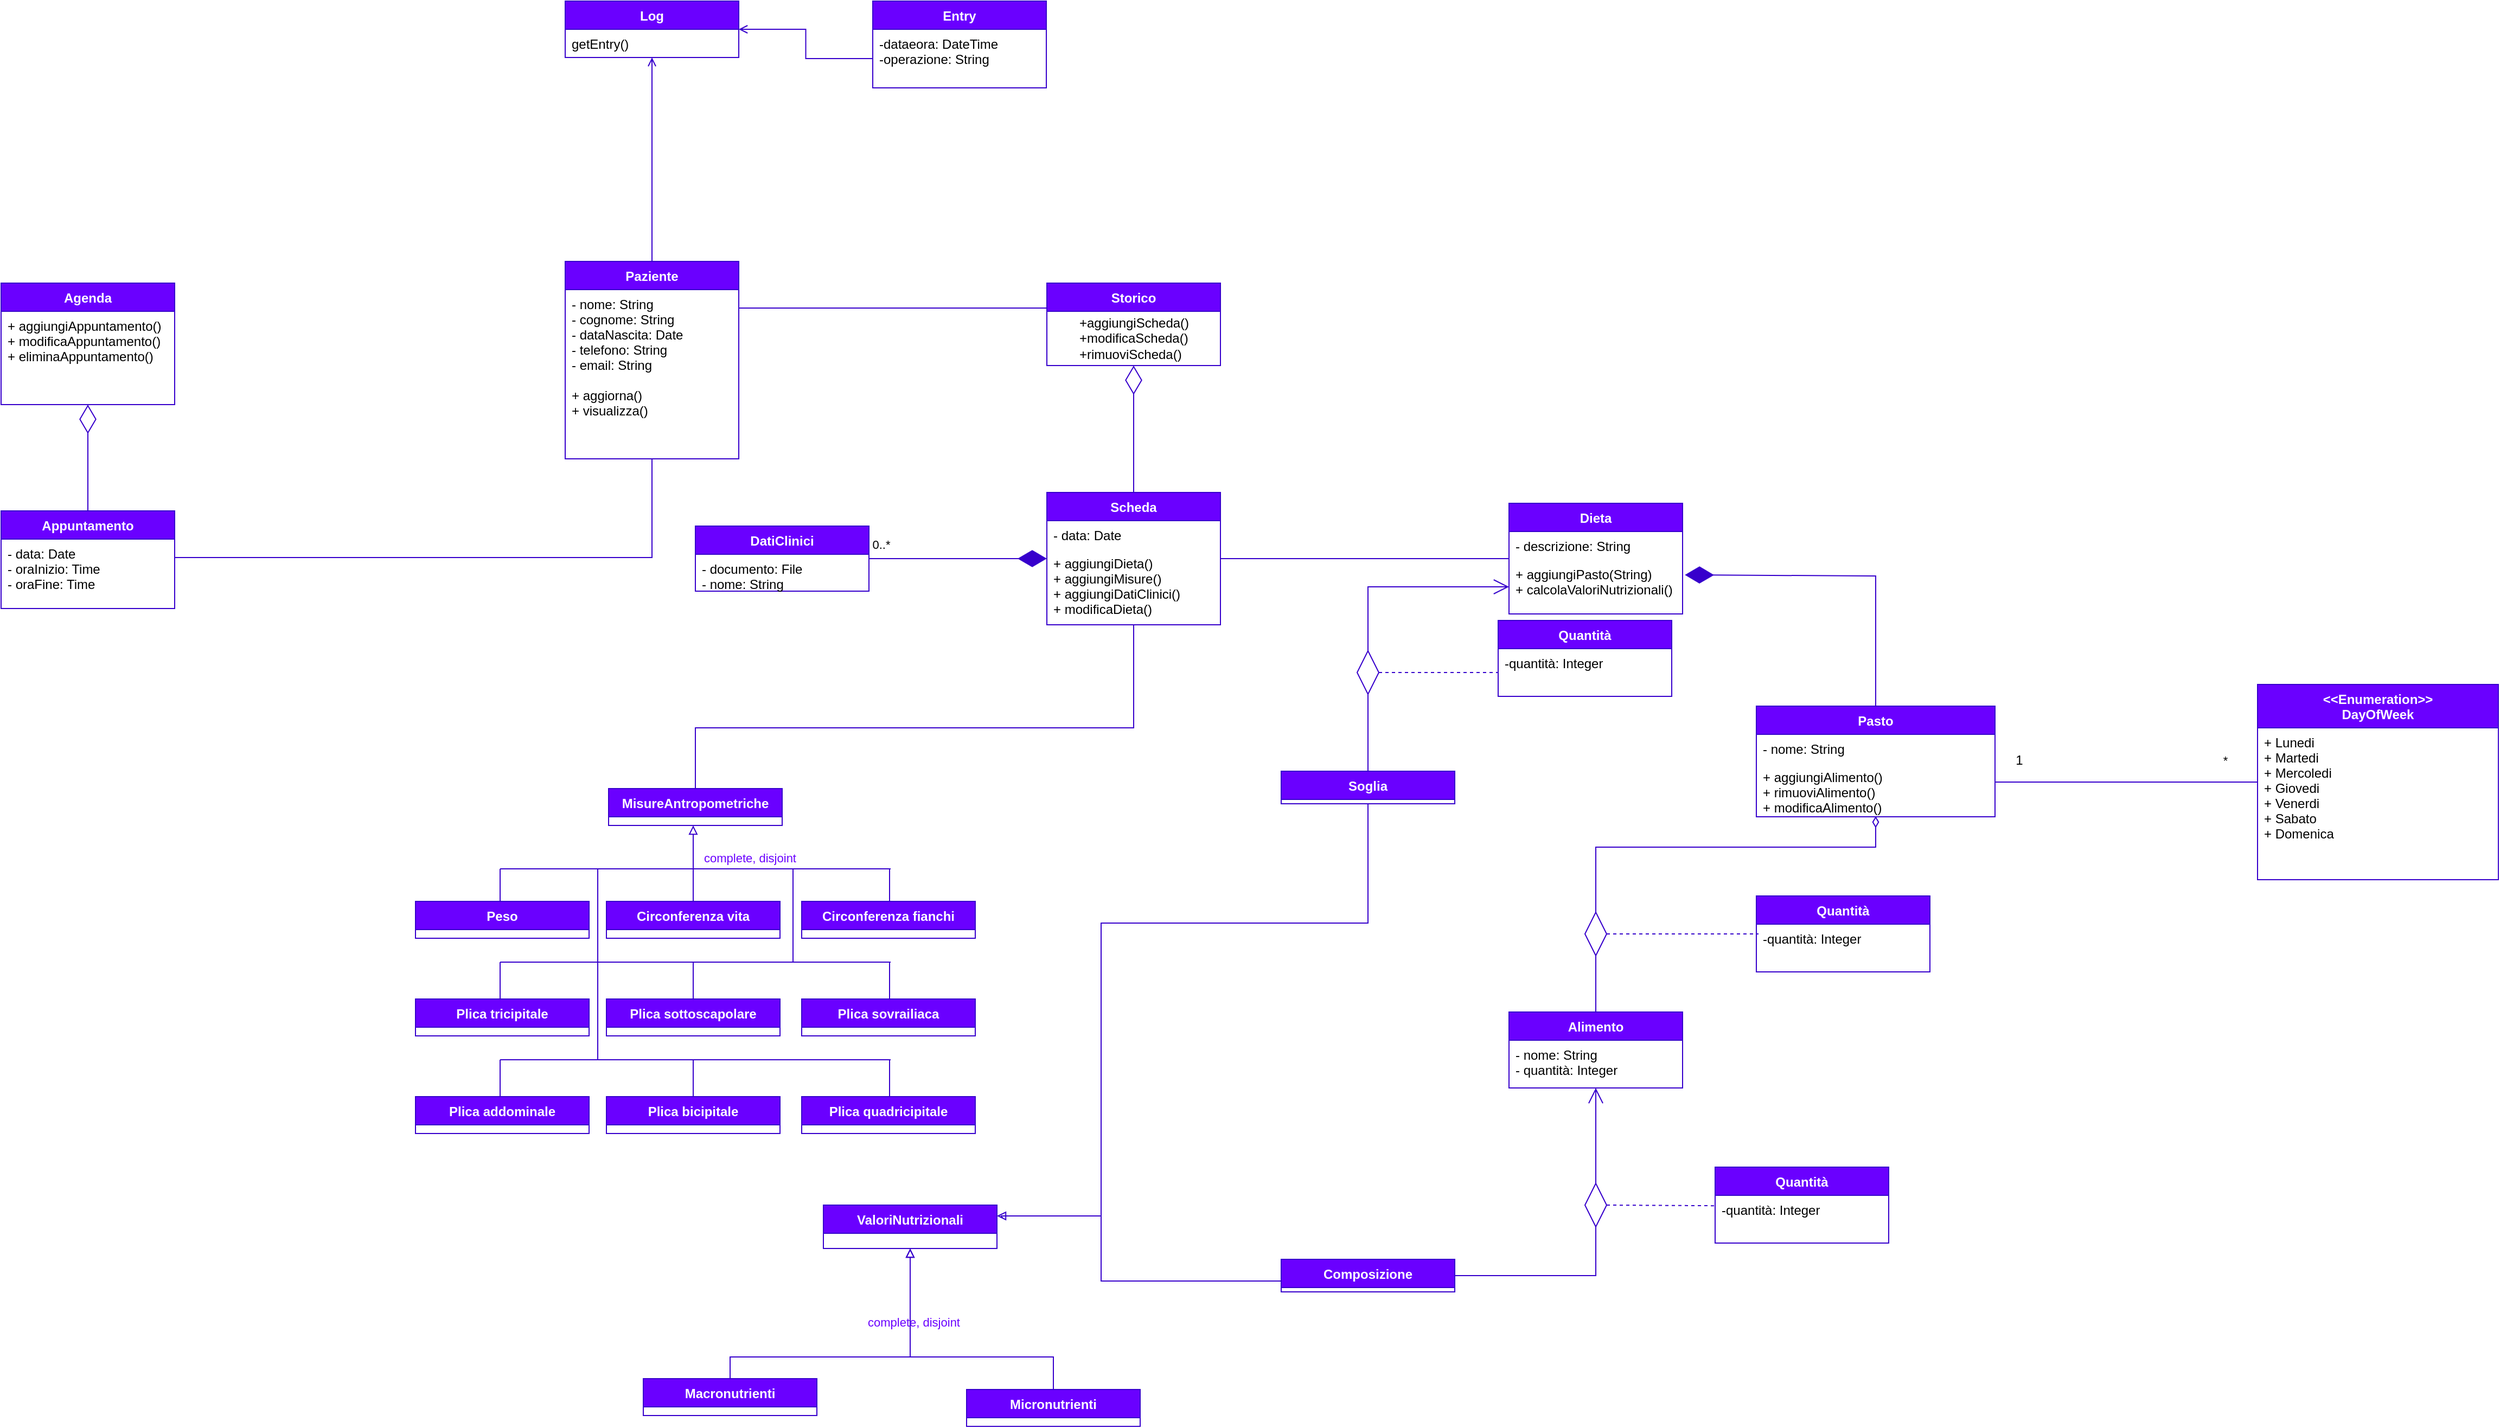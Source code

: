 <mxfile version="18.1.2" type="device"><diagram id="CF-CN9mxn05kVz-OpUtG" name="Page-1"><mxGraphModel dx="1887" dy="900" grid="1" gridSize="10" guides="1" tooltips="1" connect="1" arrows="1" fold="1" page="1" pageScale="1" pageWidth="827" pageHeight="1169" math="0" shadow="0"><root><mxCell id="0"/><mxCell id="1" parent="0"/><mxCell id="SzVYl2OptCZVlFIgxZ-r-578" style="edgeStyle=orthogonalEdgeStyle;rounded=0;orthogonalLoop=1;jettySize=auto;html=1;fillColor=#6a00ff;strokeColor=#3700CC;endArrow=open;endFill=0;" parent="1" source="SzVYl2OptCZVlFIgxZ-r-579" target="SzVYl2OptCZVlFIgxZ-r-628" edge="1"><mxGeometry relative="1" as="geometry"/></mxCell><mxCell id="SzVYl2OptCZVlFIgxZ-r-579" value="Paziente" style="swimlane;fontStyle=1;align=center;verticalAlign=top;childLayout=stackLayout;horizontal=1;startSize=26;horizontalStack=0;resizeParent=1;resizeParentMax=0;resizeLast=0;collapsible=1;marginBottom=0;fillColor=#6a00ff;fontColor=#ffffff;strokeColor=#3700CC;" parent="1" vertex="1"><mxGeometry x="1020" y="420" width="160" height="182" as="geometry"/></mxCell><mxCell id="SzVYl2OptCZVlFIgxZ-r-580" value="- nome: String&#xA;- cognome: String&#xA;- dataNascita: Date&#xA;- telefono: String&#xA;- email: String&#xA;&#xA;" style="text;align=left;verticalAlign=top;spacingLeft=4;spacingRight=4;overflow=hidden;rotatable=0;points=[[0,0.5],[1,0.5]];portConstraint=eastwest;" parent="SzVYl2OptCZVlFIgxZ-r-579" vertex="1"><mxGeometry y="26" width="160" height="84" as="geometry"/></mxCell><mxCell id="SzVYl2OptCZVlFIgxZ-r-581" value="+ aggiorna()&#xA;+ visualizza()" style="text;align=left;verticalAlign=top;spacingLeft=4;spacingRight=4;overflow=hidden;rotatable=0;points=[[0,0.5],[1,0.5]];portConstraint=eastwest;" parent="SzVYl2OptCZVlFIgxZ-r-579" vertex="1"><mxGeometry y="110" width="160" height="72" as="geometry"/></mxCell><mxCell id="SzVYl2OptCZVlFIgxZ-r-582" value="Scheda" style="swimlane;fontStyle=1;align=center;verticalAlign=top;childLayout=stackLayout;horizontal=1;startSize=26;horizontalStack=0;resizeParent=1;resizeParentMax=0;resizeLast=0;collapsible=1;marginBottom=0;fillColor=#6a00ff;fontColor=#ffffff;strokeColor=#3700CC;" parent="1" vertex="1"><mxGeometry x="1464" y="633" width="160" height="122" as="geometry"/></mxCell><mxCell id="SzVYl2OptCZVlFIgxZ-r-583" value="- data: Date" style="text;align=left;verticalAlign=top;spacingLeft=4;spacingRight=4;overflow=hidden;rotatable=0;points=[[0,0.5],[1,0.5]];portConstraint=eastwest;" parent="SzVYl2OptCZVlFIgxZ-r-582" vertex="1"><mxGeometry y="26" width="160" height="26" as="geometry"/></mxCell><mxCell id="SzVYl2OptCZVlFIgxZ-r-584" value="+ aggiungiDieta()&#xA;+ aggiungiMisure()&#xA;+ aggiungiDatiClinici()&#xA;+ modificaDieta()" style="text;align=left;verticalAlign=top;spacingLeft=4;spacingRight=4;overflow=hidden;rotatable=0;points=[[0,0.5],[1,0.5]];portConstraint=eastwest;" parent="SzVYl2OptCZVlFIgxZ-r-582" vertex="1"><mxGeometry y="52" width="160" height="70" as="geometry"/></mxCell><mxCell id="SzVYl2OptCZVlFIgxZ-r-585" value="Storico" style="swimlane;fontStyle=1;align=center;verticalAlign=top;childLayout=stackLayout;horizontal=1;startSize=26;horizontalStack=0;resizeParent=1;resizeParentMax=0;resizeLast=0;collapsible=1;marginBottom=0;fillColor=#6a00ff;fontColor=#ffffff;strokeColor=#3700CC;" parent="1" vertex="1"><mxGeometry x="1464" y="440" width="160" height="76" as="geometry"/></mxCell><mxCell id="SzVYl2OptCZVlFIgxZ-r-586" value="&lt;div style=&quot;text-align: left&quot;&gt;&lt;span&gt;+aggiungiScheda()&lt;/span&gt;&lt;/div&gt;&lt;div style=&quot;text-align: left&quot;&gt;&lt;span&gt;+modificaScheda()&lt;/span&gt;&lt;/div&gt;&lt;div style=&quot;text-align: left&quot;&gt;&lt;span&gt;+rimuoviScheda()&lt;/span&gt;&lt;/div&gt;" style="text;html=1;align=center;verticalAlign=middle;resizable=0;points=[];autosize=1;" parent="SzVYl2OptCZVlFIgxZ-r-585" vertex="1"><mxGeometry y="26" width="160" height="50" as="geometry"/></mxCell><mxCell id="SzVYl2OptCZVlFIgxZ-r-587" value="Pasto" style="swimlane;fontStyle=1;align=center;verticalAlign=top;childLayout=stackLayout;horizontal=1;startSize=26;horizontalStack=0;resizeParent=1;resizeParentMax=0;resizeLast=0;collapsible=1;marginBottom=0;fillColor=#6a00ff;fontColor=#ffffff;strokeColor=#3700CC;" parent="1" vertex="1"><mxGeometry x="2118" y="830" width="220" height="102" as="geometry"/></mxCell><mxCell id="SzVYl2OptCZVlFIgxZ-r-588" value="- nome: String" style="text;align=left;verticalAlign=top;spacingLeft=4;spacingRight=4;overflow=hidden;rotatable=0;points=[[0,0.5],[1,0.5]];portConstraint=eastwest;" parent="SzVYl2OptCZVlFIgxZ-r-587" vertex="1"><mxGeometry y="26" width="220" height="26" as="geometry"/></mxCell><mxCell id="SzVYl2OptCZVlFIgxZ-r-589" value="+ aggiungiAlimento()&#xA;+ rimuoviAlimento()&#xA;+ modificaAlimento()&#xA;" style="text;align=left;verticalAlign=top;spacingLeft=4;spacingRight=4;overflow=hidden;rotatable=0;points=[[0,0.5],[1,0.5]];portConstraint=eastwest;" parent="SzVYl2OptCZVlFIgxZ-r-587" vertex="1"><mxGeometry y="52" width="220" height="50" as="geometry"/></mxCell><mxCell id="SzVYl2OptCZVlFIgxZ-r-590" value="Alimento" style="swimlane;fontStyle=1;align=center;verticalAlign=top;childLayout=stackLayout;horizontal=1;startSize=26;horizontalStack=0;resizeParent=1;resizeParentMax=0;resizeLast=0;collapsible=1;marginBottom=0;fillColor=#6a00ff;fontColor=#ffffff;strokeColor=#3700CC;" parent="1" vertex="1"><mxGeometry x="1890" y="1112" width="160" height="70" as="geometry"/></mxCell><mxCell id="SzVYl2OptCZVlFIgxZ-r-591" value="- nome: String&#xA;- quantità: Integer" style="text;align=left;verticalAlign=top;spacingLeft=4;spacingRight=4;overflow=hidden;rotatable=0;points=[[0,0.5],[1,0.5]];portConstraint=eastwest;" parent="SzVYl2OptCZVlFIgxZ-r-590" vertex="1"><mxGeometry y="26" width="160" height="44" as="geometry"/></mxCell><mxCell id="SzVYl2OptCZVlFIgxZ-r-592" value="ValoriNutrizionali" style="swimlane;fontStyle=1;align=center;verticalAlign=top;childLayout=stackLayout;horizontal=1;startSize=26;horizontalStack=0;resizeParent=1;resizeParentMax=0;resizeLast=0;collapsible=1;marginBottom=0;fillColor=#6a00ff;fontColor=#ffffff;strokeColor=#3700CC;" parent="1" vertex="1"><mxGeometry x="1258" y="1290" width="160" height="40" as="geometry"/></mxCell><mxCell id="SzVYl2OptCZVlFIgxZ-r-593" style="edgeStyle=orthogonalEdgeStyle;rounded=0;orthogonalLoop=1;jettySize=auto;html=1;exitX=0.5;exitY=0;exitDx=0;exitDy=0;endArrow=block;endFill=0;fillColor=#6a00ff;strokeColor=#3700CC;" parent="1" source="SzVYl2OptCZVlFIgxZ-r-594" target="SzVYl2OptCZVlFIgxZ-r-592" edge="1"><mxGeometry relative="1" as="geometry"><Array as="points"><mxPoint x="1172" y="1430"/><mxPoint x="1338" y="1430"/></Array></mxGeometry></mxCell><mxCell id="SzVYl2OptCZVlFIgxZ-r-594" value="Macronutrienti" style="swimlane;fontStyle=1;align=center;verticalAlign=top;childLayout=stackLayout;horizontal=1;startSize=26;horizontalStack=0;resizeParent=1;resizeParentMax=0;resizeLast=0;collapsible=1;marginBottom=0;fillColor=#6a00ff;fontColor=#ffffff;strokeColor=#3700CC;" parent="1" vertex="1"><mxGeometry x="1092" y="1450" width="160" height="34" as="geometry"/></mxCell><mxCell id="SzVYl2OptCZVlFIgxZ-r-595" style="edgeStyle=orthogonalEdgeStyle;rounded=0;orthogonalLoop=1;jettySize=auto;html=1;endArrow=block;endFill=0;entryX=0.5;entryY=1;entryDx=0;entryDy=0;fillColor=#6a00ff;strokeColor=#3700CC;exitX=0.5;exitY=0;exitDx=0;exitDy=0;" parent="1" target="SzVYl2OptCZVlFIgxZ-r-592" edge="1" source="SzVYl2OptCZVlFIgxZ-r-598"><mxGeometry relative="1" as="geometry"><Array as="points"><mxPoint x="1470" y="1430"/><mxPoint x="1338" y="1430"/></Array><mxPoint x="2071" y="1490" as="sourcePoint"/><mxPoint x="1364" y="1380" as="targetPoint"/></mxGeometry></mxCell><mxCell id="SzVYl2OptCZVlFIgxZ-r-596" value="complete, disjoint" style="edgeLabel;html=1;align=center;verticalAlign=middle;resizable=0;points=[];labelBackgroundColor=none;fontColor=#6A00FF;" parent="SzVYl2OptCZVlFIgxZ-r-595" vertex="1" connectable="0"><mxGeometry x="0.411" y="-1" relative="1" as="geometry"><mxPoint x="2" y="-9" as="offset"/></mxGeometry></mxCell><mxCell id="SzVYl2OptCZVlFIgxZ-r-598" value="Micronutrienti" style="swimlane;fontStyle=1;align=center;verticalAlign=top;childLayout=stackLayout;horizontal=1;startSize=26;horizontalStack=0;resizeParent=1;resizeParentMax=0;resizeLast=0;collapsible=1;marginBottom=0;fillColor=#6a00ff;fontColor=#ffffff;strokeColor=#3700CC;" parent="1" vertex="1"><mxGeometry x="1390" y="1460" width="160" height="34" as="geometry"/></mxCell><mxCell id="SzVYl2OptCZVlFIgxZ-r-608" value="MisureAntropometriche" style="swimlane;fontStyle=1;align=center;verticalAlign=top;childLayout=stackLayout;horizontal=1;startSize=26;horizontalStack=0;resizeParent=1;resizeParentMax=0;resizeLast=0;collapsible=1;marginBottom=0;fillColor=#6a00ff;fontColor=#ffffff;strokeColor=#3700CC;" parent="1" vertex="1"><mxGeometry x="1060" y="906" width="160" height="34" as="geometry"/></mxCell><mxCell id="SzVYl2OptCZVlFIgxZ-r-609" value="Agenda" style="swimlane;fontStyle=1;align=center;verticalAlign=top;childLayout=stackLayout;horizontal=1;startSize=26;horizontalStack=0;resizeParent=1;resizeParentMax=0;resizeLast=0;collapsible=1;marginBottom=0;fillColor=#6a00ff;fontColor=#ffffff;strokeColor=#3700CC;" parent="1" vertex="1"><mxGeometry x="500" y="440" width="160" height="112" as="geometry"/></mxCell><mxCell id="SzVYl2OptCZVlFIgxZ-r-610" value="+ aggiungiAppuntamento()&#xA;+ modificaAppuntamento()&#xA;+ eliminaAppuntamento()" style="text;align=left;verticalAlign=top;spacingLeft=4;spacingRight=4;overflow=hidden;rotatable=0;points=[[0,0.5],[1,0.5]];portConstraint=eastwest;" parent="SzVYl2OptCZVlFIgxZ-r-609" vertex="1"><mxGeometry y="26" width="160" height="86" as="geometry"/></mxCell><mxCell id="SzVYl2OptCZVlFIgxZ-r-611" value="Appuntamento" style="swimlane;fontStyle=1;align=center;verticalAlign=top;childLayout=stackLayout;horizontal=1;startSize=26;horizontalStack=0;resizeParent=1;resizeParentMax=0;resizeLast=0;collapsible=1;marginBottom=0;fillColor=#6a00ff;fontColor=#ffffff;strokeColor=#3700CC;" parent="1" vertex="1"><mxGeometry x="500" y="650" width="160" height="90" as="geometry"/></mxCell><mxCell id="SzVYl2OptCZVlFIgxZ-r-612" value="- data: Date&#xA;- oraInizio: Time&#xA;- oraFine: Time&#xA;" style="text;align=left;verticalAlign=top;spacingLeft=4;spacingRight=4;overflow=hidden;rotatable=0;points=[[0,0.5],[1,0.5]];portConstraint=eastwest;" parent="SzVYl2OptCZVlFIgxZ-r-611" vertex="1"><mxGeometry y="26" width="160" height="64" as="geometry"/></mxCell><mxCell id="SzVYl2OptCZVlFIgxZ-r-613" value="Dieta" style="swimlane;fontStyle=1;align=center;verticalAlign=top;childLayout=stackLayout;horizontal=1;startSize=26;horizontalStack=0;resizeParent=1;resizeParentMax=0;resizeLast=0;collapsible=1;marginBottom=0;fillColor=#6a00ff;fontColor=#ffffff;strokeColor=#3700CC;" parent="1" vertex="1"><mxGeometry x="1890" y="643" width="160" height="102" as="geometry"/></mxCell><mxCell id="SzVYl2OptCZVlFIgxZ-r-614" value="- descrizione: String" style="text;align=left;verticalAlign=top;spacingLeft=4;spacingRight=4;overflow=hidden;rotatable=0;points=[[0,0.5],[1,0.5]];portConstraint=eastwest;" parent="SzVYl2OptCZVlFIgxZ-r-613" vertex="1"><mxGeometry y="26" width="160" height="26" as="geometry"/></mxCell><mxCell id="SzVYl2OptCZVlFIgxZ-r-615" value="+ aggiungiPasto(String)&#xA;+ calcolaValoriNutrizionali()" style="text;align=left;verticalAlign=top;spacingLeft=4;spacingRight=4;overflow=hidden;rotatable=0;points=[[0,0.5],[1,0.5]];portConstraint=eastwest;" parent="SzVYl2OptCZVlFIgxZ-r-613" vertex="1"><mxGeometry y="52" width="160" height="50" as="geometry"/></mxCell><mxCell id="SzVYl2OptCZVlFIgxZ-r-616" value="DatiClinici" style="swimlane;fontStyle=1;align=center;verticalAlign=top;childLayout=stackLayout;horizontal=1;startSize=26;horizontalStack=0;resizeParent=1;resizeParentMax=0;resizeLast=0;collapsible=1;marginBottom=0;fillColor=#6a00ff;fontColor=#ffffff;strokeColor=#3700CC;" parent="1" vertex="1"><mxGeometry x="1140" y="664" width="160" height="60" as="geometry"/></mxCell><mxCell id="SzVYl2OptCZVlFIgxZ-r-617" value="- documento: File&#xA;- nome: String" style="text;align=left;verticalAlign=top;spacingLeft=4;spacingRight=4;overflow=hidden;rotatable=0;points=[[0,0.5],[1,0.5]];portConstraint=eastwest;" parent="SzVYl2OptCZVlFIgxZ-r-616" vertex="1"><mxGeometry y="26" width="160" height="34" as="geometry"/></mxCell><mxCell id="SzVYl2OptCZVlFIgxZ-r-619" value="" style="endArrow=diamondThin;endFill=1;endSize=24;html=1;rounded=0;fillColor=#6a00ff;strokeColor=#3700CC;exitX=0.5;exitY=0;exitDx=0;exitDy=0;entryX=1.013;entryY=0.28;entryDx=0;entryDy=0;entryPerimeter=0;" parent="1" source="SzVYl2OptCZVlFIgxZ-r-587" target="SzVYl2OptCZVlFIgxZ-r-615" edge="1"><mxGeometry width="160" relative="1" as="geometry"><mxPoint x="1540" y="880" as="sourcePoint"/><mxPoint x="1700" y="880" as="targetPoint"/><Array as="points"><mxPoint x="2228" y="710"/></Array></mxGeometry></mxCell><mxCell id="SzVYl2OptCZVlFIgxZ-r-620" value="" style="endArrow=diamondThin;endFill=0;endSize=24;html=1;rounded=0;fillColor=#6a00ff;strokeColor=#3700CC;" parent="1" source="SzVYl2OptCZVlFIgxZ-r-582" target="SzVYl2OptCZVlFIgxZ-r-585" edge="1"><mxGeometry width="160" relative="1" as="geometry"><mxPoint x="1440" y="910" as="sourcePoint"/><mxPoint x="1600" y="910" as="targetPoint"/></mxGeometry></mxCell><mxCell id="SzVYl2OptCZVlFIgxZ-r-621" value="" style="endArrow=none;endFill=0;endSize=24;html=1;rounded=0;fillColor=#6a00ff;strokeColor=#3700CC;" parent="1" source="SzVYl2OptCZVlFIgxZ-r-613" target="SzVYl2OptCZVlFIgxZ-r-582" edge="1"><mxGeometry width="160" relative="1" as="geometry"><mxPoint x="1290" y="780" as="sourcePoint"/><mxPoint x="1450" y="780" as="targetPoint"/></mxGeometry></mxCell><mxCell id="SzVYl2OptCZVlFIgxZ-r-622" value="" style="endArrow=none;endFill=0;endSize=24;html=1;rounded=0;exitX=0.5;exitY=0;exitDx=0;exitDy=0;fillColor=#6a00ff;strokeColor=#3700CC;" parent="1" source="SzVYl2OptCZVlFIgxZ-r-608" target="SzVYl2OptCZVlFIgxZ-r-584" edge="1"><mxGeometry width="160" relative="1" as="geometry"><mxPoint x="1290" y="840" as="sourcePoint"/><mxPoint x="1450" y="840" as="targetPoint"/><Array as="points"><mxPoint x="1140" y="850"/><mxPoint x="1544" y="850"/></Array></mxGeometry></mxCell><mxCell id="SzVYl2OptCZVlFIgxZ-r-623" value="0..*" style="endArrow=diamondThin;endFill=1;endSize=24;html=1;rounded=0;fillColor=#6a00ff;strokeColor=#3700CC;" parent="1" source="SzVYl2OptCZVlFIgxZ-r-616" target="SzVYl2OptCZVlFIgxZ-r-582" edge="1"><mxGeometry x="-0.87" y="13" width="160" relative="1" as="geometry"><mxPoint x="1290" y="840" as="sourcePoint"/><mxPoint x="1450" y="840" as="targetPoint"/><mxPoint as="offset"/></mxGeometry></mxCell><mxCell id="SzVYl2OptCZVlFIgxZ-r-624" value="" style="endArrow=none;html=1;edgeStyle=orthogonalEdgeStyle;rounded=0;fillColor=#6a00ff;strokeColor=#3700CC;" parent="1" source="SzVYl2OptCZVlFIgxZ-r-579" target="SzVYl2OptCZVlFIgxZ-r-585" edge="1"><mxGeometry relative="1" as="geometry"><mxPoint x="1290" y="780" as="sourcePoint"/><mxPoint x="1450" y="780" as="targetPoint"/><Array as="points"><mxPoint x="1320" y="463"/><mxPoint x="1320" y="463"/></Array></mxGeometry></mxCell><mxCell id="SzVYl2OptCZVlFIgxZ-r-625" value="" style="endArrow=diamondThin;endFill=0;endSize=24;html=1;rounded=0;fillColor=#6a00ff;strokeColor=#3700CC;" parent="1" source="SzVYl2OptCZVlFIgxZ-r-611" target="SzVYl2OptCZVlFIgxZ-r-610" edge="1"><mxGeometry width="160" relative="1" as="geometry"><mxPoint x="1553.5" y="670" as="sourcePoint"/><mxPoint x="1553.5" y="516.0" as="targetPoint"/></mxGeometry></mxCell><mxCell id="SzVYl2OptCZVlFIgxZ-r-626" value="" style="endArrow=none;html=1;edgeStyle=orthogonalEdgeStyle;rounded=0;fillColor=#6a00ff;strokeColor=#3700CC;" parent="1" source="SzVYl2OptCZVlFIgxZ-r-611" target="SzVYl2OptCZVlFIgxZ-r-579" edge="1"><mxGeometry relative="1" as="geometry"><mxPoint x="1190" y="473.0" as="sourcePoint"/><mxPoint x="1473.5" y="473.0" as="targetPoint"/><Array as="points"><mxPoint x="1100" y="693"/></Array></mxGeometry></mxCell><mxCell id="SzVYl2OptCZVlFIgxZ-r-628" value="Log" style="swimlane;fontStyle=1;align=center;verticalAlign=top;childLayout=stackLayout;horizontal=1;startSize=26;horizontalStack=0;resizeParent=1;resizeParentMax=0;resizeLast=0;collapsible=1;marginBottom=0;fillColor=#6a00ff;fontColor=#ffffff;strokeColor=#3700CC;" parent="1" vertex="1"><mxGeometry x="1020" y="180" width="160" height="52" as="geometry"/></mxCell><mxCell id="SzVYl2OptCZVlFIgxZ-r-629" value="getEntry()" style="text;align=left;verticalAlign=top;spacingLeft=4;spacingRight=4;overflow=hidden;rotatable=0;points=[[0,0.5],[1,0.5]];portConstraint=eastwest;" parent="SzVYl2OptCZVlFIgxZ-r-628" vertex="1"><mxGeometry y="26" width="160" height="26" as="geometry"/></mxCell><mxCell id="SzVYl2OptCZVlFIgxZ-r-630" value="Entry" style="swimlane;fontStyle=1;align=center;verticalAlign=top;childLayout=stackLayout;horizontal=1;startSize=26;horizontalStack=0;resizeParent=1;resizeParentMax=0;resizeLast=0;collapsible=1;marginBottom=0;fillColor=#6a00ff;fontColor=#ffffff;strokeColor=#3700CC;" parent="1" vertex="1"><mxGeometry x="1303.5" y="180" width="160" height="80" as="geometry"/></mxCell><mxCell id="SzVYl2OptCZVlFIgxZ-r-631" value="-dataeora: DateTime&#xA;-operazione: String" style="text;align=left;verticalAlign=top;spacingLeft=4;spacingRight=4;overflow=hidden;rotatable=0;points=[[0,0.5],[1,0.5]];portConstraint=eastwest;" parent="SzVYl2OptCZVlFIgxZ-r-630" vertex="1"><mxGeometry y="26" width="160" height="54" as="geometry"/></mxCell><mxCell id="SzVYl2OptCZVlFIgxZ-r-632" style="edgeStyle=orthogonalEdgeStyle;rounded=0;orthogonalLoop=1;jettySize=auto;html=1;fillColor=#6a00ff;strokeColor=#3700CC;endArrow=open;endFill=0;" parent="1" source="SzVYl2OptCZVlFIgxZ-r-631" target="SzVYl2OptCZVlFIgxZ-r-628" edge="1"><mxGeometry relative="1" as="geometry"/></mxCell><mxCell id="SzVYl2OptCZVlFIgxZ-r-633" style="edgeStyle=orthogonalEdgeStyle;rounded=0;orthogonalLoop=1;jettySize=auto;html=1;entryX=1;entryY=0.25;entryDx=0;entryDy=0;endArrow=block;endFill=0;fillColor=#6a00ff;strokeColor=#3700CC;" parent="1" source="SzVYl2OptCZVlFIgxZ-r-634" target="SzVYl2OptCZVlFIgxZ-r-592" edge="1"><mxGeometry relative="1" as="geometry"><Array as="points"><mxPoint x="1690" y="1360"/><mxPoint x="1514" y="1360"/><mxPoint x="1514" y="1312"/></Array></mxGeometry></mxCell><mxCell id="SzVYl2OptCZVlFIgxZ-r-634" value="Composizione" style="swimlane;fontStyle=1;align=center;verticalAlign=top;childLayout=stackLayout;horizontal=1;startSize=26;horizontalStack=0;resizeParent=1;resizeParentMax=0;resizeLast=0;collapsible=1;marginBottom=0;fillColor=#6a00ff;fontColor=#ffffff;strokeColor=#3700CC;" parent="1" vertex="1"><mxGeometry x="1680" y="1340" width="160" height="30" as="geometry"/></mxCell><mxCell id="SzVYl2OptCZVlFIgxZ-r-635" style="edgeStyle=orthogonalEdgeStyle;rounded=0;orthogonalLoop=1;jettySize=auto;html=1;entryX=1.035;entryY=0.283;entryDx=0;entryDy=0;endArrow=none;endFill=0;fillColor=#6a00ff;strokeColor=#3700CC;exitX=0.5;exitY=1;exitDx=0;exitDy=0;entryPerimeter=0;" parent="1" source="SzVYl2OptCZVlFIgxZ-r-636" edge="1" target="SzVYl2OptCZVlFIgxZ-r-592"><mxGeometry relative="1" as="geometry"><Array as="points"><mxPoint x="1760" y="1030"/><mxPoint x="1514" y="1030"/><mxPoint x="1514" y="1300"/><mxPoint x="1422" y="1300"/><mxPoint x="1422" y="1301"/></Array><mxPoint x="1680" y="920" as="sourcePoint"/><mxPoint x="1422" y="1312.5" as="targetPoint"/></mxGeometry></mxCell><mxCell id="SzVYl2OptCZVlFIgxZ-r-636" value="Soglia" style="swimlane;fontStyle=1;align=center;verticalAlign=top;childLayout=stackLayout;horizontal=1;startSize=26;horizontalStack=0;resizeParent=1;resizeParentMax=0;resizeLast=0;collapsible=1;marginBottom=0;fillColor=#6a00ff;fontColor=#ffffff;strokeColor=#3700CC;" parent="1" vertex="1"><mxGeometry x="1680" y="890" width="160" height="30" as="geometry"/></mxCell><mxCell id="SzVYl2OptCZVlFIgxZ-r-688" style="edgeStyle=orthogonalEdgeStyle;rounded=0;orthogonalLoop=1;jettySize=auto;html=1;startArrow=block;startFill=0;endArrow=none;endFill=0;fillColor=#6a00ff;strokeColor=#3700CC;" parent="1" edge="1"><mxGeometry relative="1" as="geometry"><mxPoint x="1138" y="976.0" as="targetPoint"/><mxPoint x="1138" y="940" as="sourcePoint"/><Array as="points"><mxPoint x="1138" y="950"/><mxPoint x="1138" y="950"/></Array></mxGeometry></mxCell><mxCell id="SzVYl2OptCZVlFIgxZ-r-689" value="Circonferenza vita" style="swimlane;fontStyle=1;align=center;verticalAlign=top;childLayout=stackLayout;horizontal=1;startSize=26;horizontalStack=0;resizeParent=1;resizeParentMax=0;resizeLast=0;collapsible=1;marginBottom=0;fillColor=#6a00ff;fontColor=#ffffff;strokeColor=#3700CC;" parent="1" vertex="1"><mxGeometry x="1058" y="1010" width="160" height="34" as="geometry"/></mxCell><mxCell id="SzVYl2OptCZVlFIgxZ-r-690" value="Peso" style="swimlane;fontStyle=1;align=center;verticalAlign=top;childLayout=stackLayout;horizontal=1;startSize=26;horizontalStack=0;resizeParent=1;resizeParentMax=0;resizeLast=0;collapsible=1;marginBottom=0;fillColor=#6a00ff;fontColor=#ffffff;strokeColor=#3700CC;" parent="1" vertex="1"><mxGeometry x="882" y="1010" width="160" height="34" as="geometry"/></mxCell><mxCell id="SzVYl2OptCZVlFIgxZ-r-691" value="Circonferenza fianchi" style="swimlane;fontStyle=1;align=center;verticalAlign=top;childLayout=stackLayout;horizontal=1;startSize=26;horizontalStack=0;resizeParent=1;resizeParentMax=0;resizeLast=0;collapsible=1;marginBottom=0;fillColor=#6a00ff;fontColor=#ffffff;strokeColor=#3700CC;" parent="1" vertex="1"><mxGeometry x="1238" y="1010" width="160" height="34" as="geometry"/></mxCell><mxCell id="SzVYl2OptCZVlFIgxZ-r-692" value="" style="endArrow=none;html=1;rounded=0;fillColor=#6a00ff;strokeColor=#3700CC;" parent="1" edge="1"><mxGeometry width="50" height="50" relative="1" as="geometry"><mxPoint x="960" y="980" as="sourcePoint"/><mxPoint x="1320" y="980" as="targetPoint"/></mxGeometry></mxCell><mxCell id="SzVYl2OptCZVlFIgxZ-r-693" value="complete, disjoint" style="edgeLabel;html=1;align=center;verticalAlign=middle;resizable=0;points=[];fontColor=#6A00FF;labelBackgroundColor=none;" parent="SzVYl2OptCZVlFIgxZ-r-692" vertex="1" connectable="0"><mxGeometry x="0.168" relative="1" as="geometry"><mxPoint x="20" y="-10" as="offset"/></mxGeometry></mxCell><mxCell id="SzVYl2OptCZVlFIgxZ-r-694" value="" style="endArrow=none;html=1;rounded=0;exitX=0.5;exitY=0;exitDx=0;exitDy=0;fillColor=#6a00ff;strokeColor=#3700CC;" parent="1" edge="1"><mxGeometry width="50" height="50" relative="1" as="geometry"><mxPoint x="960" y="1010" as="sourcePoint"/><mxPoint x="960" y="980" as="targetPoint"/></mxGeometry></mxCell><mxCell id="SzVYl2OptCZVlFIgxZ-r-695" value="" style="endArrow=none;html=1;rounded=0;exitX=0.5;exitY=0;exitDx=0;exitDy=0;fillColor=#6a00ff;strokeColor=#3700CC;" parent="1" edge="1"><mxGeometry width="50" height="50" relative="1" as="geometry"><mxPoint x="1138" y="1010" as="sourcePoint"/><mxPoint x="1138" y="976.0" as="targetPoint"/></mxGeometry></mxCell><mxCell id="SzVYl2OptCZVlFIgxZ-r-696" value="" style="endArrow=none;html=1;rounded=0;exitX=0.5;exitY=0;exitDx=0;exitDy=0;fillColor=#6a00ff;strokeColor=#3700CC;" parent="1" edge="1"><mxGeometry width="50" height="50" relative="1" as="geometry"><mxPoint x="1319" y="1010" as="sourcePoint"/><mxPoint x="1319" y="980" as="targetPoint"/></mxGeometry></mxCell><mxCell id="SzVYl2OptCZVlFIgxZ-r-700" value="Plica sottoscapolare" style="swimlane;fontStyle=1;align=center;verticalAlign=top;childLayout=stackLayout;horizontal=1;startSize=26;horizontalStack=0;resizeParent=1;resizeParentMax=0;resizeLast=0;collapsible=1;marginBottom=0;fillColor=#6a00ff;fontColor=#ffffff;strokeColor=#3700CC;" parent="1" vertex="1"><mxGeometry x="1058" y="1100" width="160" height="34" as="geometry"/></mxCell><mxCell id="SzVYl2OptCZVlFIgxZ-r-701" value="Plica tricipitale" style="swimlane;fontStyle=1;align=center;verticalAlign=top;childLayout=stackLayout;horizontal=1;startSize=26;horizontalStack=0;resizeParent=1;resizeParentMax=0;resizeLast=0;collapsible=1;marginBottom=0;fillColor=#6a00ff;fontColor=#ffffff;strokeColor=#3700CC;" parent="1" vertex="1"><mxGeometry x="882" y="1100" width="160" height="34" as="geometry"/></mxCell><mxCell id="SzVYl2OptCZVlFIgxZ-r-702" value="Plica sovrailiaca" style="swimlane;fontStyle=1;align=center;verticalAlign=top;childLayout=stackLayout;horizontal=1;startSize=26;horizontalStack=0;resizeParent=1;resizeParentMax=0;resizeLast=0;collapsible=1;marginBottom=0;fillColor=#6a00ff;fontColor=#ffffff;strokeColor=#3700CC;" parent="1" vertex="1"><mxGeometry x="1238" y="1100" width="160" height="34" as="geometry"/></mxCell><mxCell id="SzVYl2OptCZVlFIgxZ-r-703" value="" style="endArrow=none;html=1;rounded=0;fillColor=#6a00ff;strokeColor=#3700CC;" parent="1" edge="1"><mxGeometry width="50" height="50" relative="1" as="geometry"><mxPoint x="960" y="1066" as="sourcePoint"/><mxPoint x="1320" y="1066" as="targetPoint"/></mxGeometry></mxCell><mxCell id="SzVYl2OptCZVlFIgxZ-r-704" value="" style="endArrow=none;html=1;rounded=0;exitX=0.5;exitY=0;exitDx=0;exitDy=0;fillColor=#6a00ff;strokeColor=#3700CC;" parent="1" edge="1"><mxGeometry width="50" height="50" relative="1" as="geometry"><mxPoint x="960" y="1100" as="sourcePoint"/><mxPoint x="960" y="1066.0" as="targetPoint"/></mxGeometry></mxCell><mxCell id="SzVYl2OptCZVlFIgxZ-r-705" value="" style="endArrow=none;html=1;rounded=0;exitX=0.5;exitY=0;exitDx=0;exitDy=0;fillColor=#6a00ff;strokeColor=#3700CC;" parent="1" edge="1"><mxGeometry width="50" height="50" relative="1" as="geometry"><mxPoint x="1138" y="1100" as="sourcePoint"/><mxPoint x="1138" y="1066.0" as="targetPoint"/></mxGeometry></mxCell><mxCell id="SzVYl2OptCZVlFIgxZ-r-706" value="" style="endArrow=none;html=1;rounded=0;exitX=0.5;exitY=0;exitDx=0;exitDy=0;fillColor=#6a00ff;strokeColor=#3700CC;" parent="1" edge="1"><mxGeometry width="50" height="50" relative="1" as="geometry"><mxPoint x="1319" y="1100" as="sourcePoint"/><mxPoint x="1319" y="1066.0" as="targetPoint"/></mxGeometry></mxCell><mxCell id="SzVYl2OptCZVlFIgxZ-r-707" value="Plica bicipitale" style="swimlane;fontStyle=1;align=center;verticalAlign=top;childLayout=stackLayout;horizontal=1;startSize=26;horizontalStack=0;resizeParent=1;resizeParentMax=0;resizeLast=0;collapsible=1;marginBottom=0;fillColor=#6a00ff;fontColor=#ffffff;strokeColor=#3700CC;" parent="1" vertex="1"><mxGeometry x="1058" y="1190" width="160" height="34" as="geometry"/></mxCell><mxCell id="SzVYl2OptCZVlFIgxZ-r-708" value="Plica addominale" style="swimlane;fontStyle=1;align=center;verticalAlign=top;childLayout=stackLayout;horizontal=1;startSize=26;horizontalStack=0;resizeParent=1;resizeParentMax=0;resizeLast=0;collapsible=1;marginBottom=0;fillColor=#6a00ff;fontColor=#ffffff;strokeColor=#3700CC;" parent="1" vertex="1"><mxGeometry x="882" y="1190" width="160" height="34" as="geometry"/></mxCell><mxCell id="SzVYl2OptCZVlFIgxZ-r-709" value="Plica quadricipitale" style="swimlane;fontStyle=1;align=center;verticalAlign=top;childLayout=stackLayout;horizontal=1;startSize=26;horizontalStack=0;resizeParent=1;resizeParentMax=0;resizeLast=0;collapsible=1;marginBottom=0;fillColor=#6a00ff;fontColor=#ffffff;strokeColor=#3700CC;" parent="1" vertex="1"><mxGeometry x="1238" y="1190" width="160" height="34" as="geometry"/></mxCell><mxCell id="SzVYl2OptCZVlFIgxZ-r-710" value="" style="endArrow=none;html=1;rounded=0;fillColor=#6a00ff;strokeColor=#3700CC;" parent="1" edge="1"><mxGeometry width="50" height="50" relative="1" as="geometry"><mxPoint x="960" y="1156" as="sourcePoint"/><mxPoint x="1320" y="1156" as="targetPoint"/></mxGeometry></mxCell><mxCell id="SzVYl2OptCZVlFIgxZ-r-711" value="" style="endArrow=none;html=1;rounded=0;exitX=0.5;exitY=0;exitDx=0;exitDy=0;fillColor=#6a00ff;strokeColor=#3700CC;" parent="1" edge="1"><mxGeometry width="50" height="50" relative="1" as="geometry"><mxPoint x="960" y="1190" as="sourcePoint"/><mxPoint x="960" y="1156.0" as="targetPoint"/></mxGeometry></mxCell><mxCell id="SzVYl2OptCZVlFIgxZ-r-712" value="" style="endArrow=none;html=1;rounded=0;exitX=0.5;exitY=0;exitDx=0;exitDy=0;fillColor=#6a00ff;strokeColor=#3700CC;" parent="1" edge="1"><mxGeometry width="50" height="50" relative="1" as="geometry"><mxPoint x="1138" y="1190" as="sourcePoint"/><mxPoint x="1138" y="1156.0" as="targetPoint"/></mxGeometry></mxCell><mxCell id="SzVYl2OptCZVlFIgxZ-r-713" value="" style="endArrow=none;html=1;rounded=0;exitX=0.5;exitY=0;exitDx=0;exitDy=0;fillColor=#6a00ff;strokeColor=#3700CC;" parent="1" edge="1"><mxGeometry width="50" height="50" relative="1" as="geometry"><mxPoint x="1319" y="1190" as="sourcePoint"/><mxPoint x="1319" y="1156.0" as="targetPoint"/></mxGeometry></mxCell><mxCell id="SzVYl2OptCZVlFIgxZ-r-714" value="" style="endArrow=none;html=1;rounded=0;fillColor=#6a00ff;strokeColor=#3700CC;" parent="1" edge="1"><mxGeometry width="50" height="50" relative="1" as="geometry"><mxPoint x="1230" y="1066" as="sourcePoint"/><mxPoint x="1230" y="980" as="targetPoint"/></mxGeometry></mxCell><mxCell id="SzVYl2OptCZVlFIgxZ-r-715" value="" style="endArrow=none;html=1;rounded=0;startSize=11;fillColor=#6a00ff;strokeColor=#3700CC;" parent="1" edge="1"><mxGeometry width="50" height="50" relative="1" as="geometry"><mxPoint x="1050" y="1156" as="sourcePoint"/><mxPoint x="1050" y="980" as="targetPoint"/></mxGeometry></mxCell><mxCell id="SzVYl2OptCZVlFIgxZ-r-716" value="" style="rhombus;whiteSpace=wrap;html=1;direction=south;fillColor=#FFFFFF;fontColor=#ffffff;strokeColor=#3700CC;" parent="1" vertex="1"><mxGeometry x="1960" y="1020" width="20" height="40" as="geometry"/></mxCell><mxCell id="SzVYl2OptCZVlFIgxZ-r-717" value="" style="html=1;verticalAlign=bottom;endArrow=none;endSize=8;rounded=0;endFill=0;entryX=1;entryY=0.5;entryDx=0;entryDy=0;exitX=0.5;exitY=0;exitDx=0;exitDy=0;fillColor=#6a00ff;strokeColor=#3700CC;" parent="1" source="SzVYl2OptCZVlFIgxZ-r-590" target="SzVYl2OptCZVlFIgxZ-r-716" edge="1"><mxGeometry relative="1" as="geometry"><mxPoint x="1970" y="1080" as="sourcePoint"/><mxPoint x="1890" y="1080" as="targetPoint"/></mxGeometry></mxCell><mxCell id="SzVYl2OptCZVlFIgxZ-r-718" value="" style="html=1;verticalAlign=bottom;endArrow=diamondThin;endSize=8;rounded=0;endFill=0;entryX=0.5;entryY=0.989;entryDx=0;entryDy=0;exitX=0;exitY=0.5;exitDx=0;exitDy=0;entryPerimeter=0;fillColor=#6a00ff;strokeColor=#3700CC;" parent="1" source="SzVYl2OptCZVlFIgxZ-r-716" target="SzVYl2OptCZVlFIgxZ-r-589" edge="1"><mxGeometry relative="1" as="geometry"><mxPoint x="1969.77" y="1000" as="sourcePoint"/><mxPoint x="1969.77" y="932" as="targetPoint"/><Array as="points"><mxPoint x="1970" y="960"/><mxPoint x="2228" y="960"/></Array></mxGeometry></mxCell><mxCell id="SzVYl2OptCZVlFIgxZ-r-719" value="" style="html=1;verticalAlign=bottom;endArrow=none;endSize=8;rounded=0;endFill=0;exitX=0.5;exitY=0;exitDx=0;exitDy=0;dashed=1;fillColor=#6a00ff;strokeColor=#3700CC;" parent="1" source="SzVYl2OptCZVlFIgxZ-r-716" edge="1"><mxGeometry relative="1" as="geometry"><mxPoint x="1990" y="1132" as="sourcePoint"/><mxPoint x="2120" y="1040" as="targetPoint"/></mxGeometry></mxCell><mxCell id="SzVYl2OptCZVlFIgxZ-r-720" value="Quantità" style="swimlane;fontStyle=1;align=center;verticalAlign=top;childLayout=stackLayout;horizontal=1;startSize=26;horizontalStack=0;resizeParent=1;resizeParentMax=0;resizeLast=0;collapsible=1;marginBottom=0;fillColor=#6a00ff;fontColor=#ffffff;strokeColor=#3700CC;" parent="1" vertex="1"><mxGeometry x="2118" y="1005" width="160" height="70" as="geometry"/></mxCell><mxCell id="SzVYl2OptCZVlFIgxZ-r-721" value="-quantità: Integer" style="text;align=left;verticalAlign=top;spacingLeft=4;spacingRight=4;overflow=hidden;rotatable=0;points=[[0,0.5],[1,0.5]];portConstraint=eastwest;" parent="SzVYl2OptCZVlFIgxZ-r-720" vertex="1"><mxGeometry y="26" width="160" height="44" as="geometry"/></mxCell><mxCell id="SzVYl2OptCZVlFIgxZ-r-722" value="" style="rhombus;whiteSpace=wrap;html=1;direction=south;fillColor=#FFFFFF;fontColor=#ffffff;strokeColor=#3700CC;" parent="1" vertex="1"><mxGeometry x="1960" y="1270" width="20" height="40" as="geometry"/></mxCell><mxCell id="SzVYl2OptCZVlFIgxZ-r-723" value="" style="endArrow=none;endSize=12;html=1;rounded=0;exitX=1;exitY=0.5;exitDx=0;exitDy=0;entryX=1;entryY=0.5;entryDx=0;entryDy=0;endFill=0;fillColor=#6a00ff;strokeColor=#3700CC;" parent="1" source="SzVYl2OptCZVlFIgxZ-r-634" target="SzVYl2OptCZVlFIgxZ-r-722" edge="1"><mxGeometry width="160" relative="1" as="geometry"><mxPoint x="1720" y="1300" as="sourcePoint"/><mxPoint x="1880" y="1300" as="targetPoint"/><Array as="points"><mxPoint x="1970" y="1355"/></Array></mxGeometry></mxCell><mxCell id="SzVYl2OptCZVlFIgxZ-r-724" value="" style="endArrow=open;endSize=12;html=1;rounded=0;exitX=0;exitY=0.5;exitDx=0;exitDy=0;endFill=0;fillColor=#6a00ff;strokeColor=#3700CC;" parent="1" source="SzVYl2OptCZVlFIgxZ-r-722" target="SzVYl2OptCZVlFIgxZ-r-591" edge="1"><mxGeometry width="160" relative="1" as="geometry"><mxPoint x="1850" y="1365" as="sourcePoint"/><mxPoint x="1980" y="1320" as="targetPoint"/><Array as="points"/></mxGeometry></mxCell><mxCell id="SzVYl2OptCZVlFIgxZ-r-725" value="Quantità" style="swimlane;fontStyle=1;align=center;verticalAlign=top;childLayout=stackLayout;horizontal=1;startSize=26;horizontalStack=0;resizeParent=1;resizeParentMax=0;resizeLast=0;collapsible=1;marginBottom=0;fillColor=#6a00ff;fontColor=#ffffff;strokeColor=#3700CC;" parent="1" vertex="1"><mxGeometry x="2080" y="1255" width="160" height="70" as="geometry"/></mxCell><mxCell id="SzVYl2OptCZVlFIgxZ-r-726" value="-quantità: Integer" style="text;align=left;verticalAlign=top;spacingLeft=4;spacingRight=4;overflow=hidden;rotatable=0;points=[[0,0.5],[1,0.5]];portConstraint=eastwest;" parent="SzVYl2OptCZVlFIgxZ-r-725" vertex="1"><mxGeometry y="26" width="160" height="44" as="geometry"/></mxCell><mxCell id="SzVYl2OptCZVlFIgxZ-r-727" value="" style="html=1;verticalAlign=bottom;endArrow=none;endSize=8;rounded=0;endFill=0;exitX=0.5;exitY=0;exitDx=0;exitDy=0;dashed=1;entryX=0.002;entryY=0.218;entryDx=0;entryDy=0;entryPerimeter=0;fillColor=#6a00ff;strokeColor=#3700CC;" parent="1" source="SzVYl2OptCZVlFIgxZ-r-722" target="SzVYl2OptCZVlFIgxZ-r-726" edge="1"><mxGeometry relative="1" as="geometry"><mxPoint x="1990" y="1034" as="sourcePoint"/><mxPoint x="2111.44" y="1033.452" as="targetPoint"/></mxGeometry></mxCell><mxCell id="SzVYl2OptCZVlFIgxZ-r-728" style="edgeStyle=orthogonalEdgeStyle;rounded=0;orthogonalLoop=1;jettySize=auto;html=1;exitX=1;exitY=0.5;exitDx=0;exitDy=0;entryX=0.5;entryY=0;entryDx=0;entryDy=0;startArrow=none;startFill=0;endArrow=none;endFill=0;fillColor=#6a00ff;strokeColor=#3700CC;" parent="1" source="SzVYl2OptCZVlFIgxZ-r-729" target="SzVYl2OptCZVlFIgxZ-r-636" edge="1"><mxGeometry relative="1" as="geometry"/></mxCell><mxCell id="SzVYl2OptCZVlFIgxZ-r-729" value="" style="rhombus;whiteSpace=wrap;html=1;direction=south;fillColor=#FFFFFF;fontColor=#ffffff;strokeColor=#3700CC;" parent="1" vertex="1"><mxGeometry x="1750" y="779" width="20" height="40" as="geometry"/></mxCell><mxCell id="SzVYl2OptCZVlFIgxZ-r-730" value="" style="endArrow=open;endSize=12;html=1;rounded=0;exitX=0;exitY=0.5;exitDx=0;exitDy=0;endFill=0;entryX=0;entryY=0.5;entryDx=0;entryDy=0;fillColor=#6a00ff;strokeColor=#3700CC;" parent="1" source="SzVYl2OptCZVlFIgxZ-r-729" target="SzVYl2OptCZVlFIgxZ-r-615" edge="1"><mxGeometry width="160" relative="1" as="geometry"><mxPoint x="2150" y="816" as="sourcePoint"/><mxPoint x="2270" y="633" as="targetPoint"/><Array as="points"><mxPoint x="1760" y="720"/></Array></mxGeometry></mxCell><mxCell id="SzVYl2OptCZVlFIgxZ-r-731" value="" style="html=1;verticalAlign=bottom;endArrow=none;endSize=8;rounded=0;endFill=0;exitX=0.5;exitY=0;exitDx=0;exitDy=0;dashed=1;entryX=0;entryY=0.5;entryDx=0;entryDy=0;fillColor=#6a00ff;strokeColor=#3700CC;" parent="1" source="SzVYl2OptCZVlFIgxZ-r-729" target="SzVYl2OptCZVlFIgxZ-r-733" edge="1"><mxGeometry relative="1" as="geometry"><mxPoint x="2290" y="485" as="sourcePoint"/><mxPoint x="1850" y="760" as="targetPoint"/></mxGeometry></mxCell><mxCell id="SzVYl2OptCZVlFIgxZ-r-732" value="Quantità" style="swimlane;fontStyle=1;align=center;verticalAlign=top;childLayout=stackLayout;horizontal=1;startSize=26;horizontalStack=0;resizeParent=1;resizeParentMax=0;resizeLast=0;collapsible=1;marginBottom=0;fillColor=#6a00ff;fontColor=#ffffff;strokeColor=#3700CC;" parent="1" vertex="1"><mxGeometry x="1880" y="751" width="160" height="70" as="geometry"/></mxCell><mxCell id="SzVYl2OptCZVlFIgxZ-r-733" value="-quantità: Integer" style="text;align=left;verticalAlign=top;spacingLeft=4;spacingRight=4;overflow=hidden;rotatable=0;points=[[0,0.5],[1,0.5]];portConstraint=eastwest;" parent="SzVYl2OptCZVlFIgxZ-r-732" vertex="1"><mxGeometry y="26" width="160" height="44" as="geometry"/></mxCell><mxCell id="SzVYl2OptCZVlFIgxZ-r-738" value="*" style="edgeStyle=orthogonalEdgeStyle;rounded=0;orthogonalLoop=1;jettySize=auto;html=1;entryX=1;entryY=0.36;entryDx=0;entryDy=0;entryPerimeter=0;endArrow=none;endFill=0;strokeColor=#3700CC;" parent="1" source="SzVYl2OptCZVlFIgxZ-r-734" target="SzVYl2OptCZVlFIgxZ-r-589" edge="1"><mxGeometry x="-0.752" y="-20" relative="1" as="geometry"><mxPoint as="offset"/></mxGeometry></mxCell><mxCell id="SzVYl2OptCZVlFIgxZ-r-734" value="&lt;&lt;Enumeration&gt;&gt;&#xA;DayOfWeek&#xA;" style="swimlane;fontStyle=1;align=center;verticalAlign=top;childLayout=stackLayout;horizontal=1;startSize=40;horizontalStack=0;resizeParent=1;resizeParentMax=0;resizeLast=0;collapsible=1;marginBottom=0;fillColor=#6a00ff;fontColor=#ffffff;strokeColor=#3700CC;" parent="1" vertex="1"><mxGeometry x="2580" y="810" width="222" height="180" as="geometry"/></mxCell><mxCell id="SzVYl2OptCZVlFIgxZ-r-735" value="+ Lunedi&#xA;+ Martedi&#xA;+ Mercoledi&#xA;+ Giovedi&#xA;+ Venerdi&#xA;+ Sabato&#xA;+ Domenica&#xA;" style="text;align=left;verticalAlign=top;spacingLeft=4;spacingRight=4;overflow=hidden;rotatable=0;points=[[0,0.5],[1,0.5]];portConstraint=eastwest;" parent="SzVYl2OptCZVlFIgxZ-r-734" vertex="1"><mxGeometry y="40" width="222" height="140" as="geometry"/></mxCell><mxCell id="SzVYl2OptCZVlFIgxZ-r-739" value="1" style="text;html=1;align=center;verticalAlign=middle;resizable=0;points=[];autosize=1;strokeColor=none;fillColor=none;" parent="1" vertex="1"><mxGeometry x="2350" y="870" width="20" height="20" as="geometry"/></mxCell></root></mxGraphModel></diagram></mxfile>